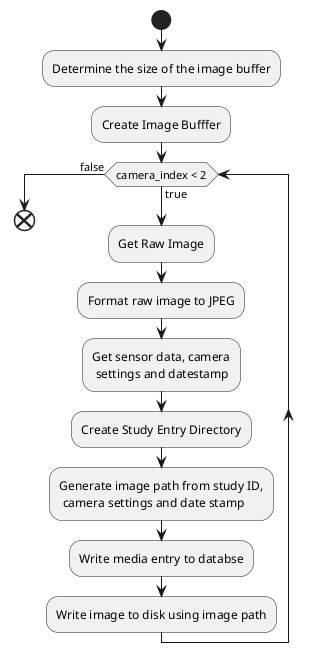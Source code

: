 @startuml
start
:Determine the size of the image buffer;
:Create Image Bufffer;
while (camera_index < 2) is (true)
	:Get Raw Image;
	:Format raw image to JPEG;
	:Get sensor data, camera\n settings and datestamp;
	:Create Study Entry Directory;
	:Generate image path from study ID,\n camera settings and date stamp;
	:Write media entry to databse;
	:Write image to disk using image path;
endwhile (false)
end
@enduml
